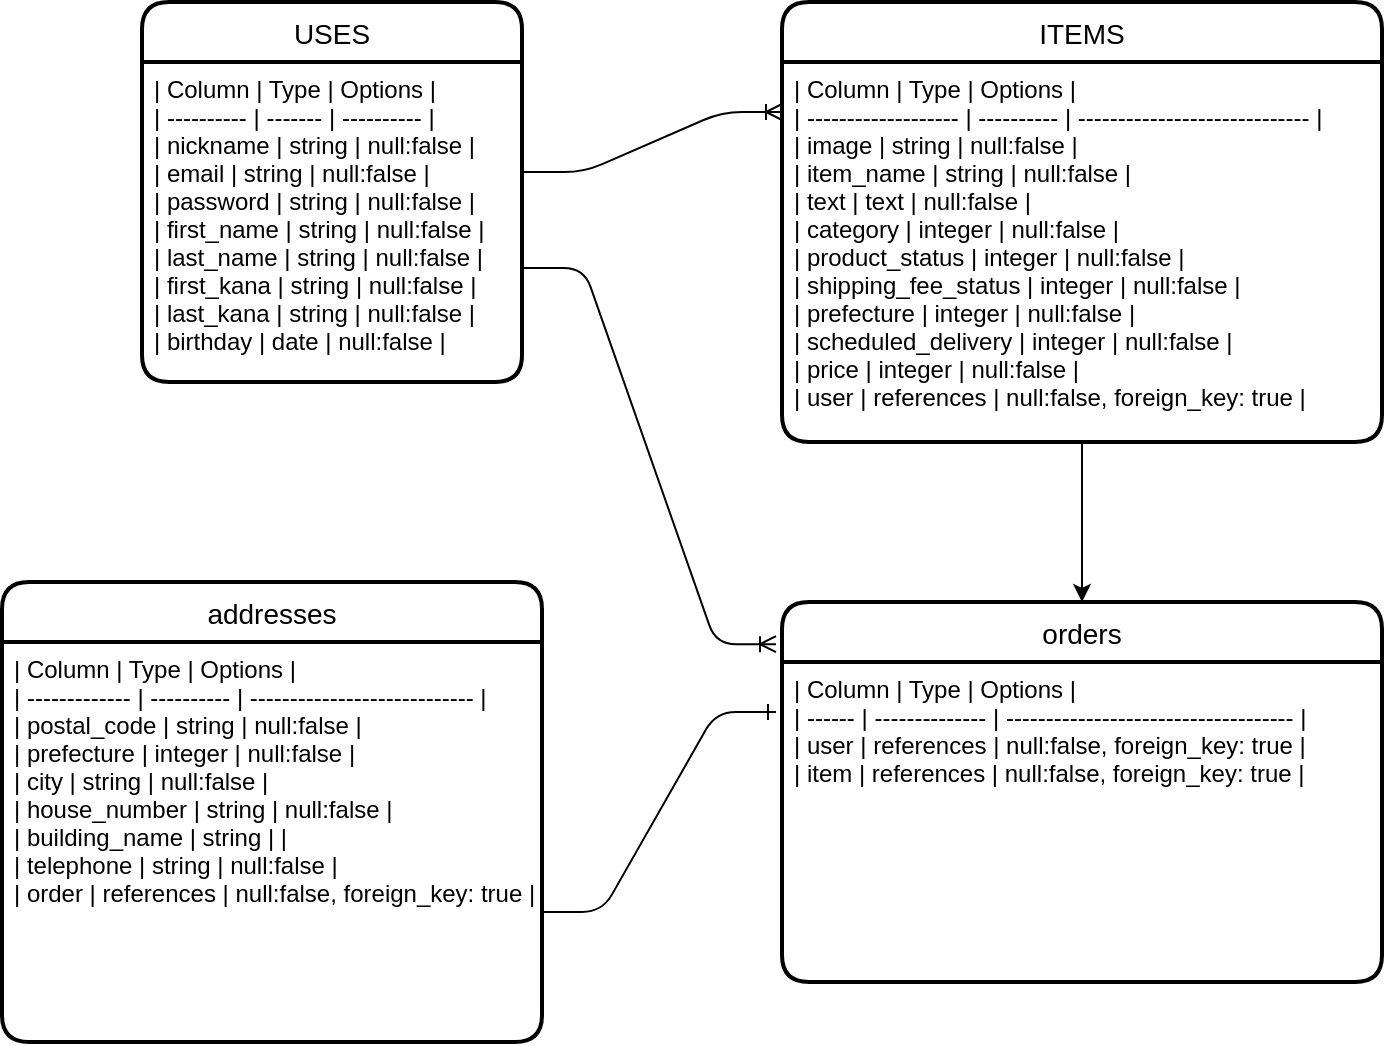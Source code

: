 <mxfile version="13.6.9" type="github">
  <diagram id="ZXuUcHFbHCo8vqASvwOp" name="ページ1">
    <mxGraphModel dx="2013" dy="764" grid="1" gridSize="10" guides="1" tooltips="1" connect="1" arrows="1" fold="1" page="1" pageScale="1" pageWidth="827" pageHeight="1169" math="0" shadow="0">
      <root>
        <mxCell id="0" />
        <mxCell id="1" parent="0" />
        <mxCell id="LsFIQffZ9LtRUQUt6xz1-5" value="orders" style="swimlane;childLayout=stackLayout;horizontal=1;startSize=30;horizontalStack=0;rounded=1;fontSize=14;fontStyle=0;strokeWidth=2;resizeParent=0;resizeLast=1;shadow=0;dashed=0;align=center;" vertex="1" parent="1">
          <mxGeometry x="380" y="390" width="300" height="190" as="geometry" />
        </mxCell>
        <mxCell id="LsFIQffZ9LtRUQUt6xz1-6" value="| Column      | Type       | Options                       |&#xa;| ------ | -------------- | ------------------------------------  |&#xa;| user        | references | null:false, foreign_key: true |&#xa;| item        | references | null:false, foreign_key: true |&#xa;" style="align=left;strokeColor=none;fillColor=none;spacingLeft=4;fontSize=12;verticalAlign=top;resizable=0;rotatable=0;part=1;" vertex="1" parent="LsFIQffZ9LtRUQUt6xz1-5">
          <mxGeometry y="30" width="300" height="160" as="geometry" />
        </mxCell>
        <mxCell id="LsFIQffZ9LtRUQUt6xz1-3" value="ITEMS" style="swimlane;childLayout=stackLayout;horizontal=1;startSize=30;horizontalStack=0;rounded=1;fontSize=14;fontStyle=0;strokeWidth=2;resizeParent=0;resizeLast=1;shadow=0;dashed=0;align=center;" vertex="1" parent="1">
          <mxGeometry x="380" y="90" width="300" height="220" as="geometry" />
        </mxCell>
        <mxCell id="LsFIQffZ9LtRUQUt6xz1-4" value="| Column              | Type       | Options                       |&#xa;| ------------------- | ---------- | ----------------------------- |&#xa;| image               | string     | null:false                    |&#xa;| item_name           | string     | null:false                    |&#xa;| text                | text       | null:false                    |&#xa;| category            | integer    | null:false                    |&#xa;| product_status      | integer    | null:false                    |&#xa;| shipping_fee_status | integer    | null:false                    |&#xa;| prefecture          | integer    | null:false                    |&#xa;| scheduled_delivery  | integer    | null:false                    |&#xa;| price               | integer    | null:false                    |&#xa;| user                | references | null:false, foreign_key: true |&#xa;" style="align=left;strokeColor=none;fillColor=none;spacingLeft=4;fontSize=12;verticalAlign=top;resizable=0;rotatable=0;part=1;" vertex="1" parent="LsFIQffZ9LtRUQUt6xz1-3">
          <mxGeometry y="30" width="300" height="190" as="geometry" />
        </mxCell>
        <mxCell id="LsFIQffZ9LtRUQUt6xz1-7" value="addresses" style="swimlane;childLayout=stackLayout;horizontal=1;startSize=30;horizontalStack=0;rounded=1;fontSize=14;fontStyle=0;strokeWidth=2;resizeParent=0;resizeLast=1;shadow=0;dashed=0;align=center;" vertex="1" parent="1">
          <mxGeometry x="-10" y="380" width="270" height="230" as="geometry" />
        </mxCell>
        <mxCell id="LsFIQffZ9LtRUQUt6xz1-8" value="| Column        | Type       | Options                       |&#xa;| ------------- | ---------- | ----------------------------  |&#xa;| postal_code   | string     | null:false                    |&#xa;| prefecture    | integer    | null:false                    |&#xa;| city          | string     | null:false                    |&#xa;| house_number  | string     | null:false                    |&#xa;| building_name | string     |                               |&#xa;| telephone     | string     | null:false                    |&#xa;| order         | references | null:false, foreign_key: true |&#xa;" style="align=left;strokeColor=none;fillColor=none;spacingLeft=4;fontSize=12;verticalAlign=top;resizable=0;rotatable=0;part=1;" vertex="1" parent="LsFIQffZ9LtRUQUt6xz1-7">
          <mxGeometry y="30" width="270" height="200" as="geometry" />
        </mxCell>
        <mxCell id="LsFIQffZ9LtRUQUt6xz1-1" value="USES" style="swimlane;childLayout=stackLayout;horizontal=1;startSize=30;horizontalStack=0;rounded=1;fontSize=14;fontStyle=0;strokeWidth=2;resizeParent=0;resizeLast=1;shadow=0;dashed=0;align=center;" vertex="1" parent="1">
          <mxGeometry x="60" y="90" width="190" height="190" as="geometry" />
        </mxCell>
        <mxCell id="LsFIQffZ9LtRUQUt6xz1-2" value="| Column     | Type    | Options    |&#xa;| ---------- | ------- | ---------- |&#xa;| nickname   | string  | null:false |&#xa;| email      | string  | null:false |&#xa;| password   | string  | null:false |&#xa;| first_name | string  | null:false |&#xa;| last_name  | string  | null:false |&#xa;| first_kana | string  | null:false |&#xa;| last_kana  | string  | null:false |&#xa;| birthday   | date    | null:false |" style="align=left;strokeColor=none;fillColor=none;spacingLeft=4;fontSize=12;verticalAlign=top;resizable=0;rotatable=0;part=1;" vertex="1" parent="LsFIQffZ9LtRUQUt6xz1-1">
          <mxGeometry y="30" width="190" height="160" as="geometry" />
        </mxCell>
        <mxCell id="LsFIQffZ9LtRUQUt6xz1-16" value="" style="edgeStyle=entityRelationEdgeStyle;fontSize=12;html=1;endArrow=ERoneToMany;exitX=1.005;exitY=0.644;exitDx=0;exitDy=0;entryX=-0.01;entryY=0.111;entryDx=0;entryDy=0;entryPerimeter=0;exitPerimeter=0;" edge="1" parent="1" source="LsFIQffZ9LtRUQUt6xz1-2" target="LsFIQffZ9LtRUQUt6xz1-5">
          <mxGeometry width="100" height="100" relative="1" as="geometry">
            <mxPoint x="250" y="330" as="sourcePoint" />
            <mxPoint x="350" y="230" as="targetPoint" />
          </mxGeometry>
        </mxCell>
        <mxCell id="LsFIQffZ9LtRUQUt6xz1-18" value="" style="edgeStyle=entityRelationEdgeStyle;fontSize=12;html=1;endArrow=ERoneToMany;entryX=0;entryY=0.25;entryDx=0;entryDy=0;exitX=1.005;exitY=0.344;exitDx=0;exitDy=0;exitPerimeter=0;" edge="1" parent="1" source="LsFIQffZ9LtRUQUt6xz1-2" target="LsFIQffZ9LtRUQUt6xz1-3">
          <mxGeometry width="100" height="100" relative="1" as="geometry">
            <mxPoint x="260" y="250" as="sourcePoint" />
            <mxPoint x="360" y="150" as="targetPoint" />
          </mxGeometry>
        </mxCell>
        <mxCell id="LsFIQffZ9LtRUQUt6xz1-19" value="" style="edgeStyle=entityRelationEdgeStyle;fontSize=12;html=1;endArrow=ERone;endFill=1;entryX=-0.01;entryY=0.156;entryDx=0;entryDy=0;entryPerimeter=0;" edge="1" parent="1" target="LsFIQffZ9LtRUQUt6xz1-6">
          <mxGeometry width="100" height="100" relative="1" as="geometry">
            <mxPoint x="260" y="545" as="sourcePoint" />
            <mxPoint x="360" y="445" as="targetPoint" />
          </mxGeometry>
        </mxCell>
        <mxCell id="LsFIQffZ9LtRUQUt6xz1-22" style="edgeStyle=orthogonalEdgeStyle;rounded=0;orthogonalLoop=1;jettySize=auto;html=1;entryX=0.5;entryY=0;entryDx=0;entryDy=0;" edge="1" parent="1" source="LsFIQffZ9LtRUQUt6xz1-4" target="LsFIQffZ9LtRUQUt6xz1-5">
          <mxGeometry relative="1" as="geometry" />
        </mxCell>
      </root>
    </mxGraphModel>
  </diagram>
</mxfile>
